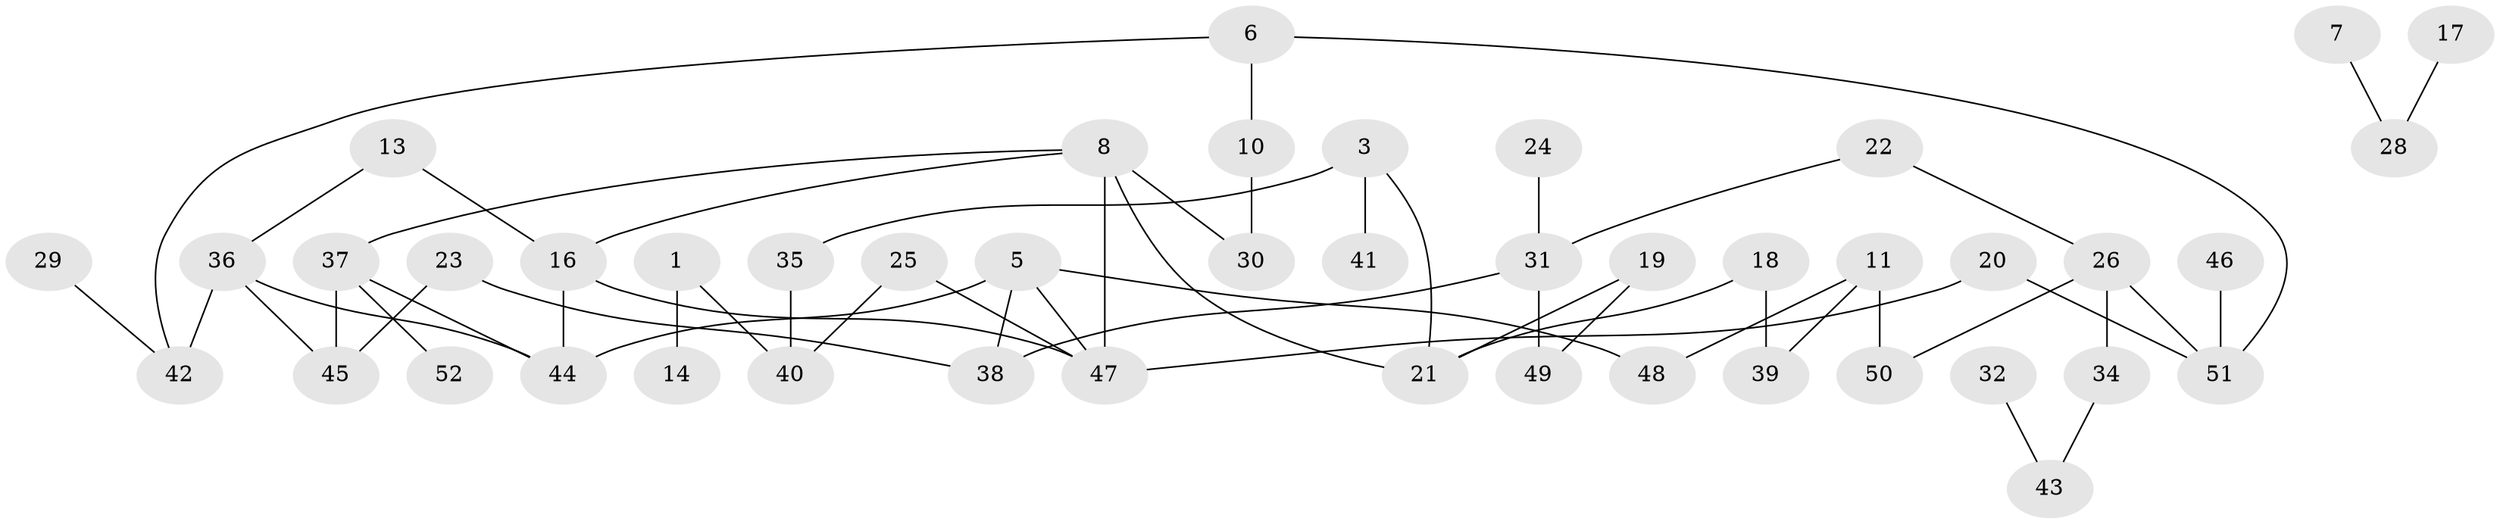 // original degree distribution, {2: 0.4077669902912621, 0: 0.04854368932038835, 3: 0.23300970873786409, 1: 0.21359223300970873, 4: 0.06796116504854369, 5: 0.019417475728155338, 8: 0.009708737864077669}
// Generated by graph-tools (version 1.1) at 2025/00/03/09/25 03:00:49]
// undirected, 45 vertices, 56 edges
graph export_dot {
graph [start="1"]
  node [color=gray90,style=filled];
  1;
  3;
  5;
  6;
  7;
  8;
  10;
  11;
  13;
  14;
  16;
  17;
  18;
  19;
  20;
  21;
  22;
  23;
  24;
  25;
  26;
  28;
  29;
  30;
  31;
  32;
  34;
  35;
  36;
  37;
  38;
  39;
  40;
  41;
  42;
  43;
  44;
  45;
  46;
  47;
  48;
  49;
  50;
  51;
  52;
  1 -- 14 [weight=1.0];
  1 -- 40 [weight=1.0];
  3 -- 21 [weight=1.0];
  3 -- 35 [weight=1.0];
  3 -- 41 [weight=1.0];
  5 -- 38 [weight=2.0];
  5 -- 44 [weight=1.0];
  5 -- 47 [weight=1.0];
  5 -- 48 [weight=1.0];
  6 -- 10 [weight=1.0];
  6 -- 42 [weight=1.0];
  6 -- 51 [weight=1.0];
  7 -- 28 [weight=1.0];
  8 -- 16 [weight=2.0];
  8 -- 21 [weight=1.0];
  8 -- 30 [weight=2.0];
  8 -- 37 [weight=1.0];
  8 -- 47 [weight=1.0];
  10 -- 30 [weight=2.0];
  11 -- 39 [weight=1.0];
  11 -- 48 [weight=1.0];
  11 -- 50 [weight=1.0];
  13 -- 16 [weight=1.0];
  13 -- 36 [weight=1.0];
  16 -- 44 [weight=1.0];
  16 -- 47 [weight=1.0];
  17 -- 28 [weight=1.0];
  18 -- 21 [weight=1.0];
  18 -- 39 [weight=1.0];
  19 -- 21 [weight=1.0];
  19 -- 49 [weight=1.0];
  20 -- 47 [weight=1.0];
  20 -- 51 [weight=1.0];
  22 -- 26 [weight=1.0];
  22 -- 31 [weight=1.0];
  23 -- 38 [weight=1.0];
  23 -- 45 [weight=1.0];
  24 -- 31 [weight=1.0];
  25 -- 40 [weight=1.0];
  25 -- 47 [weight=1.0];
  26 -- 34 [weight=1.0];
  26 -- 50 [weight=1.0];
  26 -- 51 [weight=1.0];
  29 -- 42 [weight=1.0];
  31 -- 38 [weight=1.0];
  31 -- 49 [weight=1.0];
  32 -- 43 [weight=1.0];
  34 -- 43 [weight=1.0];
  35 -- 40 [weight=1.0];
  36 -- 42 [weight=2.0];
  36 -- 44 [weight=1.0];
  36 -- 45 [weight=1.0];
  37 -- 44 [weight=1.0];
  37 -- 45 [weight=1.0];
  37 -- 52 [weight=1.0];
  46 -- 51 [weight=1.0];
}
